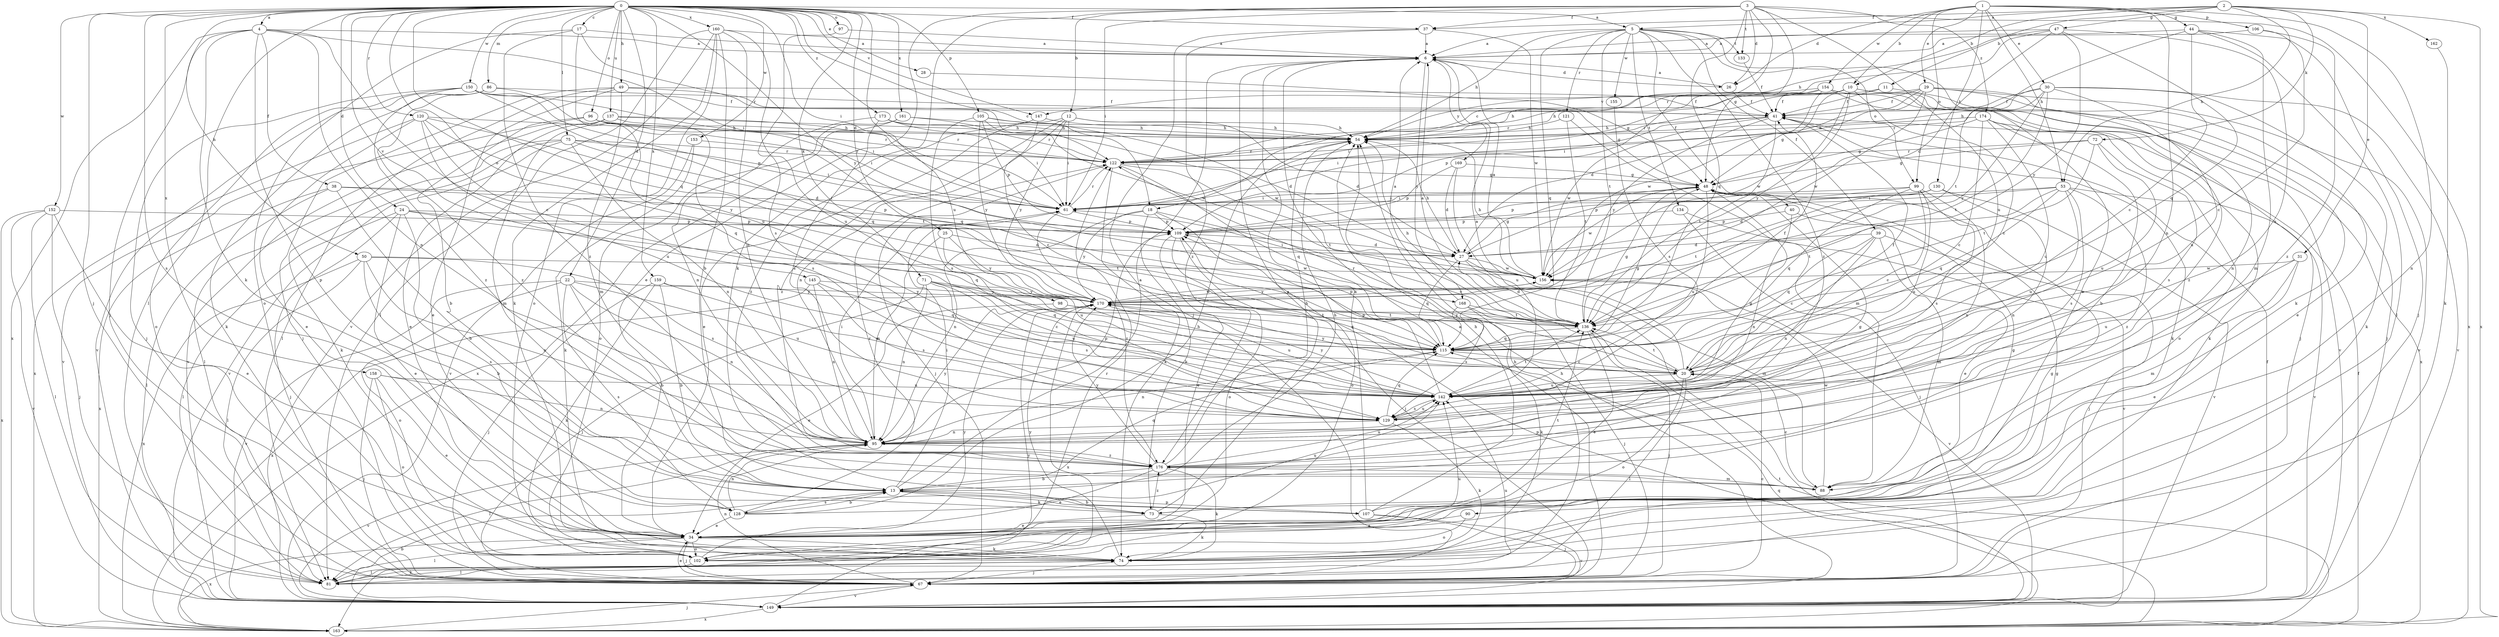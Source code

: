 strict digraph  {
0;
1;
2;
3;
4;
5;
6;
10;
11;
12;
13;
17;
18;
20;
22;
24;
25;
26;
27;
28;
29;
30;
31;
34;
37;
38;
39;
40;
41;
44;
47;
48;
49;
50;
53;
54;
61;
67;
71;
72;
73;
74;
75;
81;
86;
88;
90;
95;
96;
97;
98;
99;
102;
105;
106;
107;
109;
115;
120;
121;
122;
128;
129;
130;
133;
134;
136;
137;
142;
145;
147;
149;
150;
152;
153;
154;
155;
156;
158;
159;
160;
161;
162;
163;
168;
169;
170;
173;
174;
176;
0 -> 4  [label=a];
0 -> 5  [label=a];
0 -> 17  [label=c];
0 -> 18  [label=c];
0 -> 22  [label=d];
0 -> 24  [label=d];
0 -> 25  [label=d];
0 -> 28  [label=e];
0 -> 37  [label=f];
0 -> 49  [label=h];
0 -> 50  [label=h];
0 -> 61  [label=i];
0 -> 67  [label=j];
0 -> 71  [label=k];
0 -> 75  [label=l];
0 -> 81  [label=l];
0 -> 86  [label=m];
0 -> 96  [label=o];
0 -> 97  [label=o];
0 -> 98  [label=o];
0 -> 105  [label=p];
0 -> 115  [label=q];
0 -> 120  [label=r];
0 -> 128  [label=s];
0 -> 137  [label=u];
0 -> 142  [label=u];
0 -> 145  [label=v];
0 -> 147  [label=v];
0 -> 150  [label=w];
0 -> 152  [label=w];
0 -> 153  [label=w];
0 -> 158  [label=x];
0 -> 159  [label=x];
0 -> 160  [label=x];
0 -> 161  [label=x];
0 -> 168  [label=y];
0 -> 173  [label=z];
1 -> 10  [label=b];
1 -> 26  [label=d];
1 -> 29  [label=e];
1 -> 30  [label=e];
1 -> 44  [label=g];
1 -> 53  [label=h];
1 -> 90  [label=n];
1 -> 95  [label=n];
1 -> 99  [label=o];
1 -> 106  [label=p];
1 -> 130  [label=t];
1 -> 154  [label=w];
2 -> 5  [label=a];
2 -> 10  [label=b];
2 -> 11  [label=b];
2 -> 31  [label=e];
2 -> 37  [label=f];
2 -> 47  [label=g];
2 -> 53  [label=h];
2 -> 72  [label=k];
2 -> 162  [label=x];
2 -> 163  [label=x];
3 -> 12  [label=b];
3 -> 18  [label=c];
3 -> 26  [label=d];
3 -> 34  [label=e];
3 -> 37  [label=f];
3 -> 48  [label=g];
3 -> 61  [label=i];
3 -> 73  [label=k];
3 -> 115  [label=q];
3 -> 133  [label=t];
3 -> 142  [label=u];
3 -> 163  [label=x];
3 -> 174  [label=z];
4 -> 6  [label=a];
4 -> 20  [label=c];
4 -> 38  [label=f];
4 -> 61  [label=i];
4 -> 67  [label=j];
4 -> 73  [label=k];
4 -> 95  [label=n];
4 -> 107  [label=p];
4 -> 163  [label=x];
5 -> 6  [label=a];
5 -> 34  [label=e];
5 -> 39  [label=f];
5 -> 40  [label=f];
5 -> 54  [label=h];
5 -> 99  [label=o];
5 -> 115  [label=q];
5 -> 121  [label=r];
5 -> 133  [label=t];
5 -> 134  [label=t];
5 -> 136  [label=t];
5 -> 155  [label=w];
5 -> 176  [label=z];
6 -> 26  [label=d];
6 -> 168  [label=y];
6 -> 169  [label=y];
10 -> 20  [label=c];
10 -> 48  [label=g];
10 -> 54  [label=h];
10 -> 61  [label=i];
10 -> 67  [label=j];
10 -> 147  [label=v];
10 -> 149  [label=v];
10 -> 156  [label=w];
10 -> 170  [label=y];
11 -> 41  [label=f];
11 -> 73  [label=k];
11 -> 122  [label=r];
12 -> 27  [label=d];
12 -> 34  [label=e];
12 -> 54  [label=h];
12 -> 61  [label=i];
12 -> 95  [label=n];
12 -> 170  [label=y];
12 -> 176  [label=z];
13 -> 6  [label=a];
13 -> 54  [label=h];
13 -> 61  [label=i];
13 -> 73  [label=k];
13 -> 107  [label=p];
13 -> 115  [label=q];
13 -> 128  [label=s];
17 -> 6  [label=a];
17 -> 102  [label=o];
17 -> 122  [label=r];
17 -> 142  [label=u];
17 -> 176  [label=z];
18 -> 20  [label=c];
18 -> 73  [label=k];
18 -> 95  [label=n];
18 -> 102  [label=o];
18 -> 109  [label=p];
18 -> 170  [label=y];
20 -> 6  [label=a];
20 -> 41  [label=f];
20 -> 81  [label=l];
20 -> 102  [label=o];
20 -> 122  [label=r];
20 -> 136  [label=t];
20 -> 142  [label=u];
20 -> 170  [label=y];
22 -> 13  [label=b];
22 -> 95  [label=n];
22 -> 102  [label=o];
22 -> 128  [label=s];
22 -> 142  [label=u];
22 -> 149  [label=v];
22 -> 170  [label=y];
24 -> 34  [label=e];
24 -> 67  [label=j];
24 -> 81  [label=l];
24 -> 109  [label=p];
24 -> 115  [label=q];
24 -> 128  [label=s];
24 -> 136  [label=t];
25 -> 27  [label=d];
25 -> 95  [label=n];
25 -> 142  [label=u];
25 -> 170  [label=y];
26 -> 6  [label=a];
26 -> 41  [label=f];
27 -> 48  [label=g];
27 -> 54  [label=h];
27 -> 88  [label=m];
27 -> 115  [label=q];
27 -> 149  [label=v];
27 -> 156  [label=w];
28 -> 48  [label=g];
29 -> 27  [label=d];
29 -> 34  [label=e];
29 -> 41  [label=f];
29 -> 61  [label=i];
29 -> 95  [label=n];
29 -> 122  [label=r];
29 -> 149  [label=v];
29 -> 156  [label=w];
30 -> 41  [label=f];
30 -> 54  [label=h];
30 -> 74  [label=k];
30 -> 122  [label=r];
30 -> 136  [label=t];
30 -> 142  [label=u];
30 -> 149  [label=v];
30 -> 170  [label=y];
31 -> 34  [label=e];
31 -> 88  [label=m];
31 -> 142  [label=u];
31 -> 156  [label=w];
34 -> 67  [label=j];
34 -> 74  [label=k];
34 -> 81  [label=l];
34 -> 102  [label=o];
34 -> 163  [label=x];
37 -> 6  [label=a];
37 -> 67  [label=j];
37 -> 156  [label=w];
37 -> 176  [label=z];
38 -> 13  [label=b];
38 -> 61  [label=i];
38 -> 81  [label=l];
38 -> 109  [label=p];
38 -> 163  [label=x];
39 -> 20  [label=c];
39 -> 27  [label=d];
39 -> 67  [label=j];
39 -> 88  [label=m];
39 -> 95  [label=n];
39 -> 115  [label=q];
40 -> 34  [label=e];
40 -> 95  [label=n];
40 -> 109  [label=p];
41 -> 54  [label=h];
41 -> 61  [label=i];
41 -> 74  [label=k];
41 -> 136  [label=t];
41 -> 156  [label=w];
41 -> 170  [label=y];
44 -> 6  [label=a];
44 -> 20  [label=c];
44 -> 67  [label=j];
44 -> 81  [label=l];
44 -> 88  [label=m];
44 -> 136  [label=t];
47 -> 6  [label=a];
47 -> 27  [label=d];
47 -> 54  [label=h];
47 -> 115  [label=q];
47 -> 122  [label=r];
47 -> 142  [label=u];
47 -> 170  [label=y];
48 -> 61  [label=i];
48 -> 142  [label=u];
48 -> 156  [label=w];
49 -> 34  [label=e];
49 -> 41  [label=f];
49 -> 48  [label=g];
49 -> 67  [label=j];
49 -> 81  [label=l];
49 -> 88  [label=m];
50 -> 13  [label=b];
50 -> 81  [label=l];
50 -> 95  [label=n];
50 -> 129  [label=s];
50 -> 156  [label=w];
50 -> 163  [label=x];
53 -> 61  [label=i];
53 -> 109  [label=p];
53 -> 115  [label=q];
53 -> 129  [label=s];
53 -> 136  [label=t];
53 -> 142  [label=u];
53 -> 149  [label=v];
53 -> 176  [label=z];
54 -> 122  [label=r];
61 -> 109  [label=p];
61 -> 122  [label=r];
61 -> 176  [label=z];
67 -> 6  [label=a];
67 -> 20  [label=c];
67 -> 34  [label=e];
67 -> 95  [label=n];
67 -> 149  [label=v];
71 -> 20  [label=c];
71 -> 67  [label=j];
71 -> 95  [label=n];
71 -> 115  [label=q];
71 -> 129  [label=s];
71 -> 142  [label=u];
71 -> 170  [label=y];
72 -> 48  [label=g];
72 -> 122  [label=r];
72 -> 129  [label=s];
72 -> 136  [label=t];
72 -> 142  [label=u];
73 -> 6  [label=a];
73 -> 34  [label=e];
73 -> 48  [label=g];
73 -> 74  [label=k];
73 -> 176  [label=z];
74 -> 48  [label=g];
74 -> 67  [label=j];
74 -> 81  [label=l];
74 -> 170  [label=y];
75 -> 27  [label=d];
75 -> 61  [label=i];
75 -> 74  [label=k];
75 -> 81  [label=l];
75 -> 95  [label=n];
75 -> 122  [label=r];
75 -> 149  [label=v];
81 -> 54  [label=h];
81 -> 74  [label=k];
81 -> 122  [label=r];
81 -> 142  [label=u];
86 -> 41  [label=f];
86 -> 74  [label=k];
86 -> 115  [label=q];
86 -> 149  [label=v];
86 -> 176  [label=z];
88 -> 20  [label=c];
88 -> 156  [label=w];
90 -> 34  [label=e];
90 -> 102  [label=o];
95 -> 61  [label=i];
95 -> 81  [label=l];
95 -> 109  [label=p];
95 -> 149  [label=v];
95 -> 170  [label=y];
95 -> 176  [label=z];
96 -> 13  [label=b];
96 -> 54  [label=h];
96 -> 61  [label=i];
96 -> 122  [label=r];
96 -> 149  [label=v];
97 -> 6  [label=a];
97 -> 129  [label=s];
98 -> 34  [label=e];
98 -> 115  [label=q];
98 -> 136  [label=t];
99 -> 20  [label=c];
99 -> 61  [label=i];
99 -> 95  [label=n];
99 -> 109  [label=p];
99 -> 115  [label=q];
99 -> 129  [label=s];
99 -> 142  [label=u];
102 -> 48  [label=g];
102 -> 81  [label=l];
102 -> 142  [label=u];
102 -> 170  [label=y];
105 -> 27  [label=d];
105 -> 54  [label=h];
105 -> 109  [label=p];
105 -> 129  [label=s];
105 -> 156  [label=w];
105 -> 170  [label=y];
106 -> 6  [label=a];
106 -> 20  [label=c];
106 -> 176  [label=z];
107 -> 6  [label=a];
107 -> 13  [label=b];
107 -> 54  [label=h];
107 -> 67  [label=j];
107 -> 136  [label=t];
107 -> 149  [label=v];
109 -> 27  [label=d];
109 -> 34  [label=e];
109 -> 67  [label=j];
109 -> 102  [label=o];
115 -> 20  [label=c];
115 -> 41  [label=f];
115 -> 48  [label=g];
115 -> 95  [label=n];
115 -> 109  [label=p];
120 -> 34  [label=e];
120 -> 54  [label=h];
120 -> 115  [label=q];
120 -> 136  [label=t];
120 -> 142  [label=u];
120 -> 163  [label=x];
120 -> 170  [label=y];
121 -> 54  [label=h];
121 -> 88  [label=m];
121 -> 136  [label=t];
122 -> 48  [label=g];
122 -> 67  [label=j];
122 -> 74  [label=k];
122 -> 115  [label=q];
122 -> 136  [label=t];
128 -> 13  [label=b];
128 -> 34  [label=e];
128 -> 54  [label=h];
128 -> 95  [label=n];
128 -> 122  [label=r];
128 -> 142  [label=u];
129 -> 48  [label=g];
129 -> 74  [label=k];
129 -> 95  [label=n];
129 -> 115  [label=q];
129 -> 142  [label=u];
130 -> 27  [label=d];
130 -> 61  [label=i];
130 -> 95  [label=n];
130 -> 136  [label=t];
130 -> 149  [label=v];
133 -> 41  [label=f];
134 -> 67  [label=j];
134 -> 109  [label=p];
134 -> 149  [label=v];
136 -> 6  [label=a];
136 -> 27  [label=d];
136 -> 34  [label=e];
136 -> 48  [label=g];
136 -> 54  [label=h];
136 -> 67  [label=j];
136 -> 115  [label=q];
136 -> 170  [label=y];
137 -> 34  [label=e];
137 -> 54  [label=h];
137 -> 88  [label=m];
137 -> 122  [label=r];
137 -> 129  [label=s];
137 -> 149  [label=v];
142 -> 109  [label=p];
142 -> 129  [label=s];
142 -> 136  [label=t];
142 -> 170  [label=y];
145 -> 95  [label=n];
145 -> 115  [label=q];
145 -> 129  [label=s];
145 -> 163  [label=x];
145 -> 170  [label=y];
147 -> 20  [label=c];
147 -> 54  [label=h];
147 -> 176  [label=z];
149 -> 13  [label=b];
149 -> 41  [label=f];
149 -> 54  [label=h];
149 -> 163  [label=x];
149 -> 170  [label=y];
150 -> 41  [label=f];
150 -> 61  [label=i];
150 -> 67  [label=j];
150 -> 102  [label=o];
150 -> 109  [label=p];
150 -> 115  [label=q];
150 -> 176  [label=z];
152 -> 34  [label=e];
152 -> 67  [label=j];
152 -> 81  [label=l];
152 -> 109  [label=p];
152 -> 149  [label=v];
152 -> 163  [label=x];
153 -> 74  [label=k];
153 -> 122  [label=r];
153 -> 149  [label=v];
154 -> 41  [label=f];
154 -> 54  [label=h];
154 -> 67  [label=j];
154 -> 109  [label=p];
154 -> 156  [label=w];
154 -> 163  [label=x];
154 -> 176  [label=z];
155 -> 129  [label=s];
156 -> 6  [label=a];
156 -> 54  [label=h];
156 -> 61  [label=i];
156 -> 149  [label=v];
156 -> 170  [label=y];
158 -> 34  [label=e];
158 -> 67  [label=j];
158 -> 95  [label=n];
158 -> 102  [label=o];
158 -> 142  [label=u];
159 -> 13  [label=b];
159 -> 67  [label=j];
159 -> 74  [label=k];
159 -> 142  [label=u];
159 -> 170  [label=y];
160 -> 6  [label=a];
160 -> 13  [label=b];
160 -> 74  [label=k];
160 -> 81  [label=l];
160 -> 95  [label=n];
160 -> 102  [label=o];
160 -> 142  [label=u];
160 -> 149  [label=v];
161 -> 54  [label=h];
161 -> 102  [label=o];
161 -> 156  [label=w];
161 -> 163  [label=x];
162 -> 74  [label=k];
163 -> 41  [label=f];
163 -> 67  [label=j];
163 -> 109  [label=p];
163 -> 115  [label=q];
163 -> 136  [label=t];
168 -> 6  [label=a];
168 -> 67  [label=j];
168 -> 74  [label=k];
168 -> 129  [label=s];
168 -> 136  [label=t];
169 -> 27  [label=d];
169 -> 48  [label=g];
169 -> 109  [label=p];
169 -> 142  [label=u];
170 -> 136  [label=t];
170 -> 142  [label=u];
170 -> 156  [label=w];
170 -> 163  [label=x];
173 -> 54  [label=h];
173 -> 61  [label=i];
173 -> 95  [label=n];
173 -> 122  [label=r];
173 -> 129  [label=s];
174 -> 13  [label=b];
174 -> 20  [label=c];
174 -> 48  [label=g];
174 -> 54  [label=h];
174 -> 74  [label=k];
174 -> 102  [label=o];
174 -> 142  [label=u];
176 -> 13  [label=b];
176 -> 34  [label=e];
176 -> 48  [label=g];
176 -> 54  [label=h];
176 -> 74  [label=k];
176 -> 88  [label=m];
176 -> 142  [label=u];
176 -> 170  [label=y];
}
